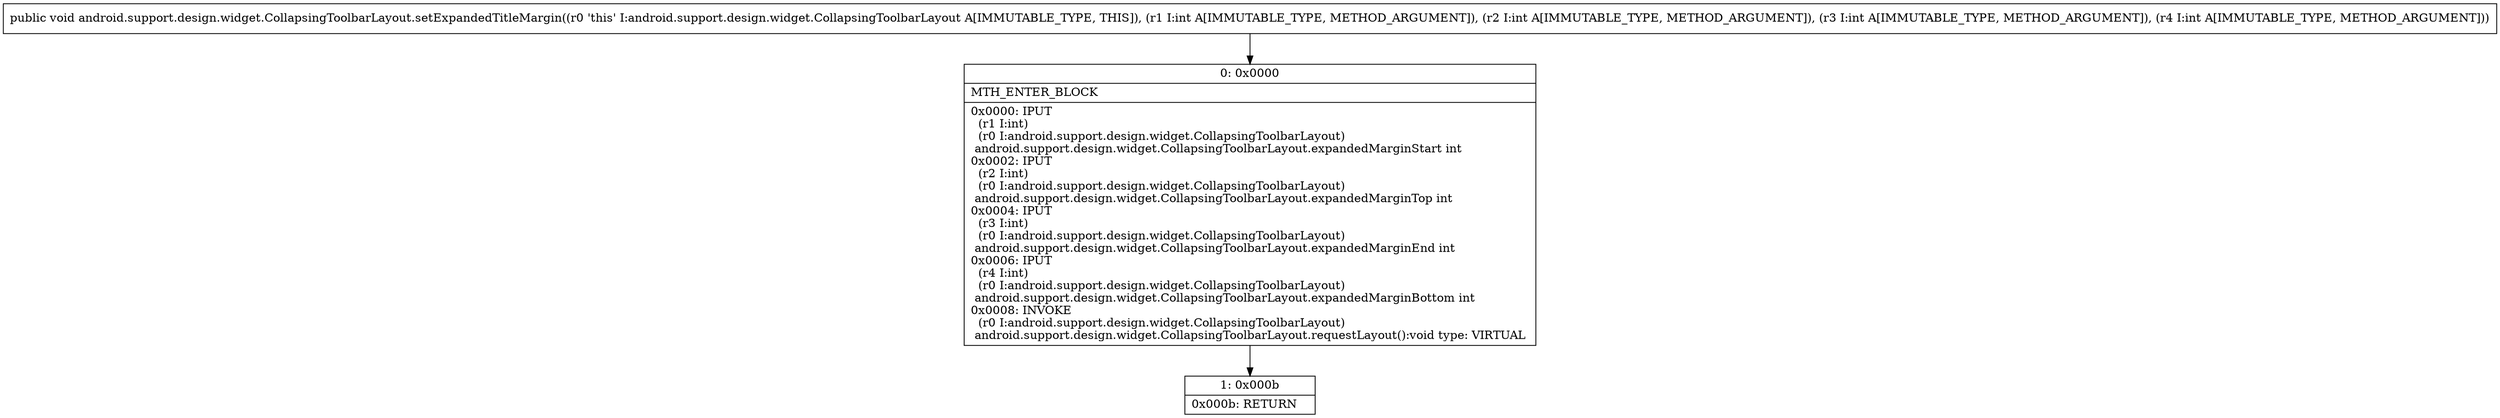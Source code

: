 digraph "CFG forandroid.support.design.widget.CollapsingToolbarLayout.setExpandedTitleMargin(IIII)V" {
Node_0 [shape=record,label="{0\:\ 0x0000|MTH_ENTER_BLOCK\l|0x0000: IPUT  \l  (r1 I:int)\l  (r0 I:android.support.design.widget.CollapsingToolbarLayout)\l android.support.design.widget.CollapsingToolbarLayout.expandedMarginStart int \l0x0002: IPUT  \l  (r2 I:int)\l  (r0 I:android.support.design.widget.CollapsingToolbarLayout)\l android.support.design.widget.CollapsingToolbarLayout.expandedMarginTop int \l0x0004: IPUT  \l  (r3 I:int)\l  (r0 I:android.support.design.widget.CollapsingToolbarLayout)\l android.support.design.widget.CollapsingToolbarLayout.expandedMarginEnd int \l0x0006: IPUT  \l  (r4 I:int)\l  (r0 I:android.support.design.widget.CollapsingToolbarLayout)\l android.support.design.widget.CollapsingToolbarLayout.expandedMarginBottom int \l0x0008: INVOKE  \l  (r0 I:android.support.design.widget.CollapsingToolbarLayout)\l android.support.design.widget.CollapsingToolbarLayout.requestLayout():void type: VIRTUAL \l}"];
Node_1 [shape=record,label="{1\:\ 0x000b|0x000b: RETURN   \l}"];
MethodNode[shape=record,label="{public void android.support.design.widget.CollapsingToolbarLayout.setExpandedTitleMargin((r0 'this' I:android.support.design.widget.CollapsingToolbarLayout A[IMMUTABLE_TYPE, THIS]), (r1 I:int A[IMMUTABLE_TYPE, METHOD_ARGUMENT]), (r2 I:int A[IMMUTABLE_TYPE, METHOD_ARGUMENT]), (r3 I:int A[IMMUTABLE_TYPE, METHOD_ARGUMENT]), (r4 I:int A[IMMUTABLE_TYPE, METHOD_ARGUMENT])) }"];
MethodNode -> Node_0;
Node_0 -> Node_1;
}

